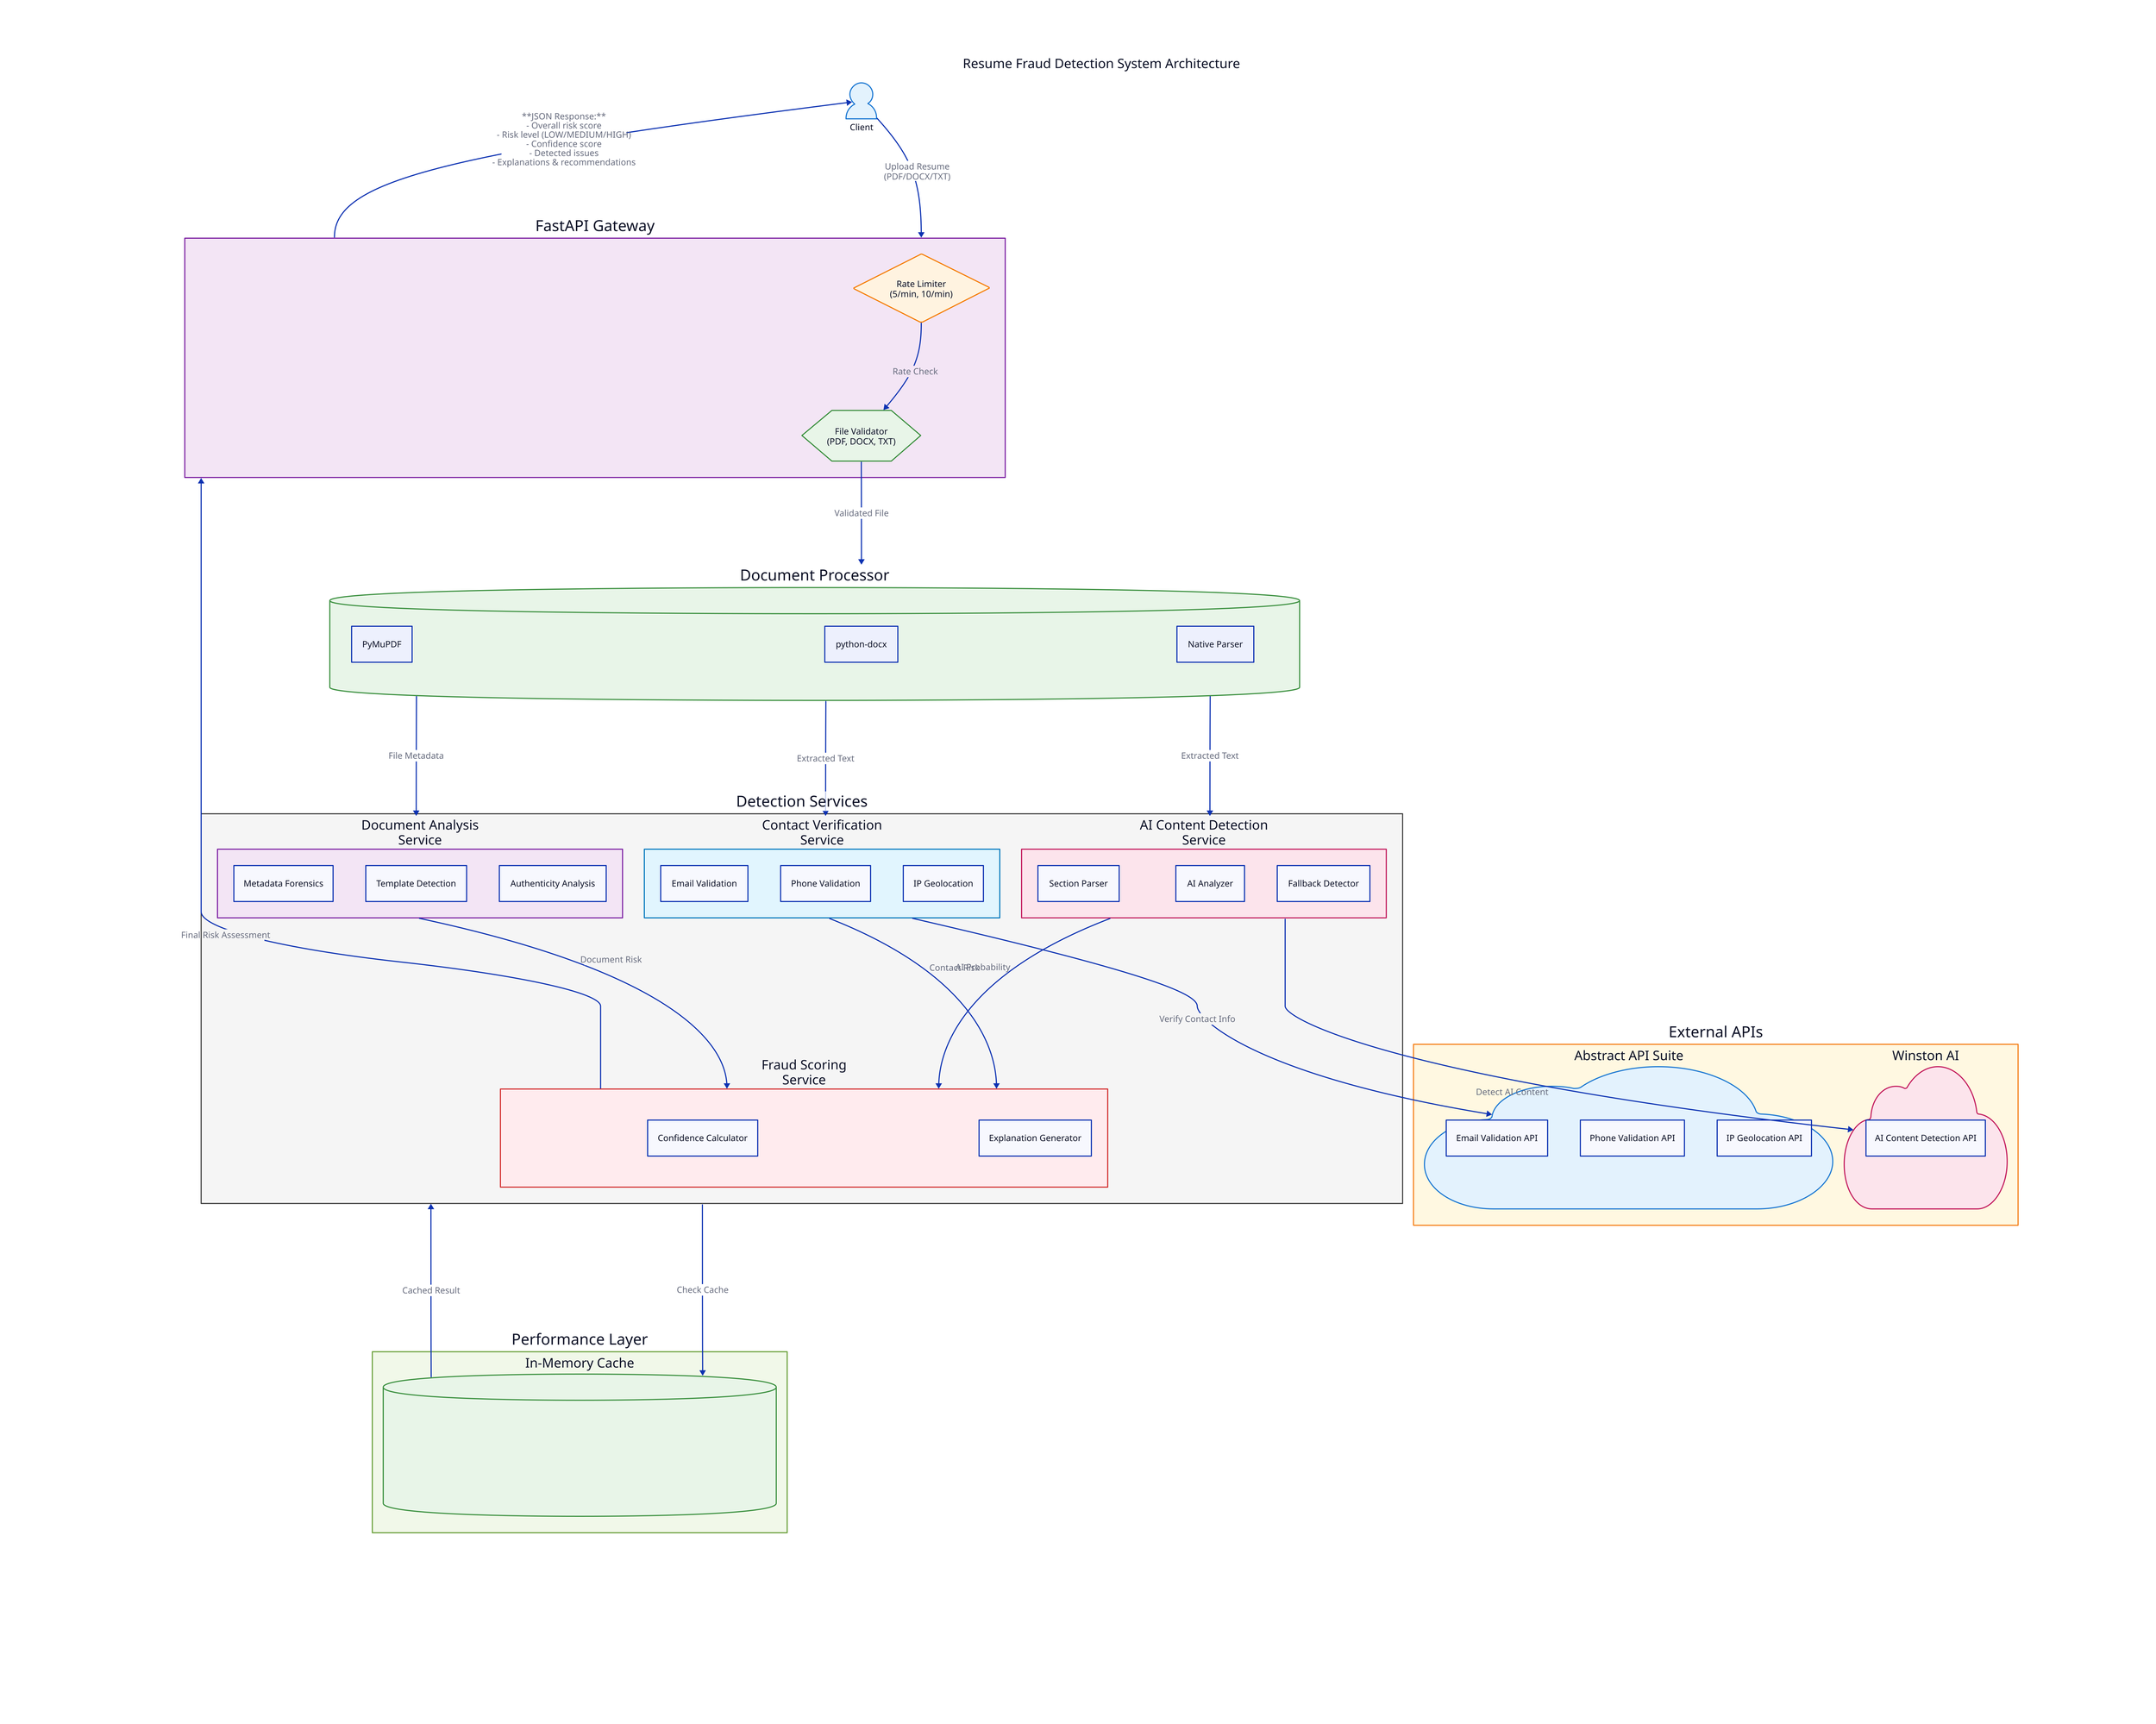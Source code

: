 title: Resume Fraud Detection System Architecture {
  near: top-center
  shape: text
  style: {
    font-size: 24
    bold: true
  }
}

direction: down

# Client Layer
client: {
  shape: person
  label: Client
  style: {
    fill: "#E3F2FD"
    stroke: "#1976D2"
  }
}

# API Gateway Layer
api_gateway: {
  label: FastAPI Gateway
  shape: rectangle
  style: {
    fill: "#F3E5F5"
    stroke: "#7B1FA2"
  }
  
  rate_limiter: {
    label: Rate Limiter\n(5/min, 10/min)
    shape: diamond
    style: {
      fill: "#FFF3E0"
      stroke: "#F57C00"
    }
  }
  
  file_validator: {
    label: File Validator\n(PDF, DOCX, TXT)
    shape: hexagon
    style: {
      fill: "#E8F5E8"
      stroke: "#388E3C"
    }
  }
}

# Document Processing Layer
doc_processor: {
  label: Document Processor
  shape: cylinder
  style: {
    fill: "#E8F5E8"
    stroke: "#388E3C"
  }
  
  pdf_extractor: PyMuPDF
  docx_extractor: python-docx
  txt_processor: Native Parser
}

# Core Services Layer
core_services: {
  label: Detection Services
  style: {
    fill: "#F5F5F5"
    stroke: "#424242"
    stroke-width: 2
  }
  
  contact_service: {
    label: Contact Verification\nService
    shape: rectangle
    style: {
      fill: "#E1F5FE"
      stroke: "#0277BD"
    }
    
    email_verify: Email Validation
    phone_verify: Phone Validation  
    ip_verify: IP Geolocation
  }
  
  ai_service: {
    label: AI Content Detection\nService
    shape: rectangle
    style: {
      fill: "#FCE4EC"
      stroke: "#C2185B"
    }
    
    section_parser: Section Parser
    ai_analyzer: AI Analyzer
    fallback_detector: Fallback Detector
  }
  
  document_service: {
    label: Document Analysis\nService
    shape: rectangle
    style: {
      fill: "#F3E5F5"
      stroke: "#7B1FA2"
    }
    
    metadata_analyzer: Metadata Forensics
    template_detector: Template Detection
    authenticity_checker: Authenticity Analysis
  }
  
  fraud_scorer: {
    label: Fraud Scoring\nService
    shape: rectangle
    style: {
      fill: "#FFEBEE"
      stroke: "#D32F2F"
    }
    
    risk_calculator: |md
      **Weighted Algorithm:**
      - Contact: 40%
      - AI Content: 35%  
      - Document: 25%
    |
    
    confidence_calc: Confidence Calculator
    explanation_gen: Explanation Generator
  }
}

# External APIs
external_apis: {
  label: External APIs
  style: {
    fill: "#FFF8E1"
    stroke: "#F57F17"
    stroke-width: 2
  }
  
  abstract_api: {
    label: Abstract API Suite
    shape: cloud
    style: {
      fill: "#E3F2FD"
      stroke: "#1976D2"
    }
    
    email_api: Email Validation API
    phone_api: Phone Validation API
    ip_api: IP Geolocation API
  }
  
  winston_ai: {
    label: Winston AI
    shape: cloud
    style: {
      fill: "#FCE4EC"
      stroke: "#C2185B"
    }
    
    content_detection: AI Content Detection API
  }
}

# Cache & Performance Layer
cache_layer: {
  label: Performance Layer
  style: {
    fill: "#F1F8E9"
    stroke: "#689F38"
  }
  
  cache: {
    label: In-Memory Cache
    shape: cylinder
    style: {
      fill: "#E8F5E8"
      stroke: "#388E3C"
    }
    
    cache_stats: |md
      **Features:**
      - MD5 document hashing
      - 30-minute TTL
      - Hit/miss tracking
    |
  }
}

# Data Flow Connections
client -> api_gateway: "Upload Resume\n(PDF/DOCX/TXT)"

api_gateway.rate_limiter -> api_gateway.file_validator: "Rate Check"
api_gateway.file_validator -> doc_processor: "Validated File"

doc_processor -> core_services.contact_service: "Extracted Text"
doc_processor -> core_services.ai_service: "Extracted Text"
doc_processor -> core_services.document_service: "File Metadata"

# External API connections
core_services.contact_service -> external_apis.abstract_api: "Verify Contact Info"
core_services.ai_service -> external_apis.winston_ai: "Detect AI Content"

# Cache connections
core_services -> cache_layer.cache: "Check Cache"
cache_layer.cache -> core_services: "Cached Result"

# Scoring flow
core_services.contact_service -> core_services.fraud_scorer: "Contact Risk"
core_services.ai_service -> core_services.fraud_scorer: "AI Probability"
core_services.document_service -> core_services.fraud_scorer: "Document Risk"

core_services.fraud_scorer -> api_gateway: "Final Risk Assessment"
api_gateway -> client: |md
  **JSON Response:**
  - Overall risk score
  - Risk level (LOW/MEDIUM/HIGH)
  - Confidence score
  - Detected issues
  - Explanations & recommendations
|


# Technical Specifications
tech_specs: {
  near: bottom-left
  shape: text
  style: {
    font-size: 11
    fill: "#E8F5E8"
    stroke: "#388E3C"
  }
  
  label: |md
    **System Architecture:**
    - Framework: FastAPI 0.104.1 (Python 3.11+)
    - Processing: Async/await with httpx
    - Validation: Pydantic schemas
    - Testing: 34 comprehensive tests
    
    **Performance:**
    - Concurrent API processing
    - 30-minute result caching
    - Rate limiting per endpoint
    - Graceful API degradation
  |
}

# Security annotations
security_note: |md
  **Security Features:**
  - File size limits (10MB)
  - Type validation
  - Input sanitization
  - API key isolation
  - Rate limiting
| {
  near: bottom-right
  shape: text
  style: {
    font-size: 12
    fill: "#FFEBEE"
    stroke: "#D32F2F"
  }
}
